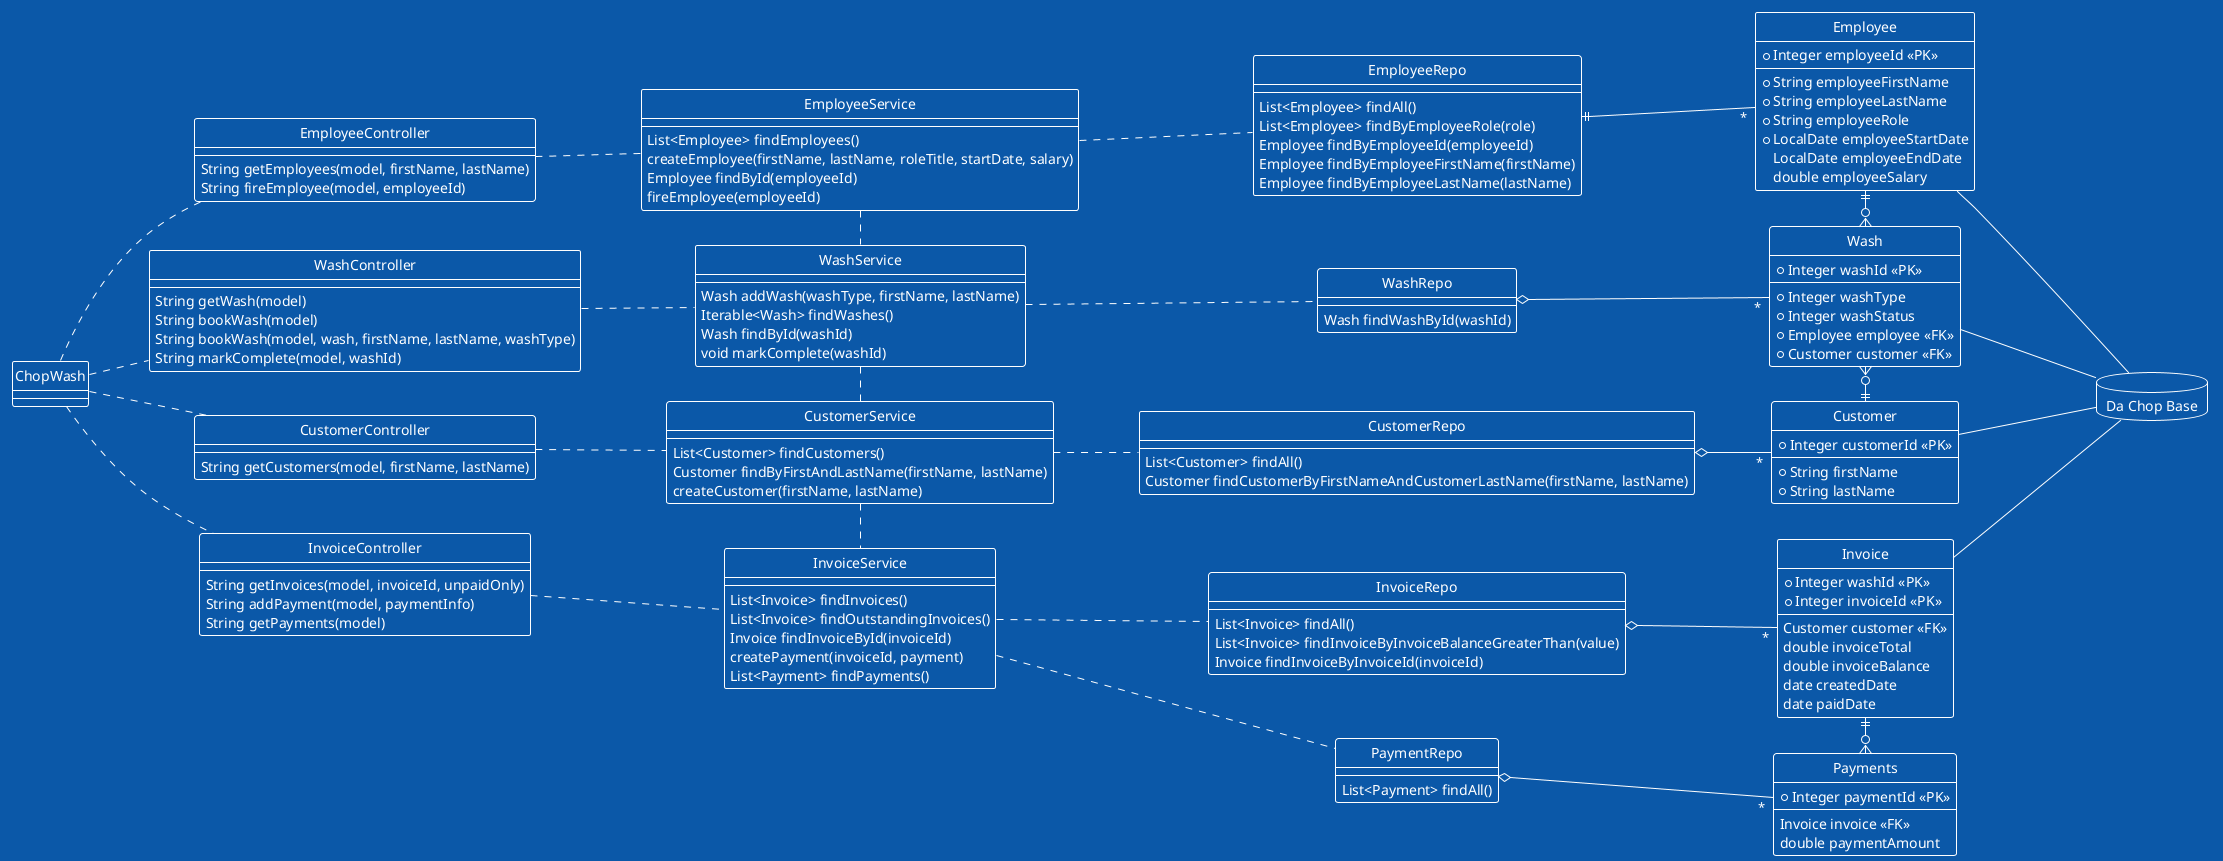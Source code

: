 @startuml ChopWash-System-Class-Diagram

left to right direction
skinparam Style strictuml
!theme amiga

class ChopWash{}
database "Da Chop Base"{
}

' Controllers
class EmployeeController{
    String getEmployees(model, firstName, lastName)
    String fireEmployee(model, employeeId)
}
class WashController{
    String getWash(model)
    String bookWash(model)
    String bookWash(model, wash, firstName, lastName, washType)   
    String markComplete(model, washId)
}
class CustomerController{
    String getCustomers(model, firstName, lastName)
}
class InvoiceController{
    String getInvoices(model, invoiceId, unpaidOnly)
    String addPayment(model, paymentInfo)
    String getPayments(model)
}

' Services
class EmployeeService{
    List<Employee> findEmployees()
    createEmployee(firstName, lastName, roleTitle, startDate, salary)
    Employee findById(employeeId)
    fireEmployee(employeeId)
}
class CustomerService{
    List<Customer> findCustomers()
    Customer findByFirstAndLastName(firstName, lastName)
    createCustomer(firstName, lastName)
}
class WashService{
    Wash addWash(washType, firstName, lastName)
    Iterable<Wash> findWashes()
    Wash findById(washId)
    void markComplete(washId)
}
class InvoiceService{
    List<Invoice> findInvoices()
    List<Invoice> findOutstandingInvoices()
    Invoice findInvoiceById(invoiceId)
    createPayment(invoiceId, payment)
    List<Payment> findPayments()
}

'Repos
class EmployeeRepo{
    List<Employee> findAll()
    List<Employee> findByEmployeeRole(role)
    Employee findByEmployeeId(employeeId)
    Employee findByEmployeeFirstName(firstName)
    Employee findByEmployeeLastName(lastName)
}
class CustomerRepo{
    List<Customer> findAll()
    Customer findCustomerByFirstNameAndCustomerLastName(firstName, lastName)
}
class WashRepo{
    Wash findWashById(washId)
}
class InvoiceRepo{
    List<Invoice> findAll()
    List<Invoice> findInvoiceByInvoiceBalanceGreaterThan(value)
    Invoice findInvoiceByInvoiceId(invoiceId)
}
class PaymentRepo{
    List<Payment> findAll()
}

'Entities
entity Customer{
    *Integer customerId <<PK>>
    --
    *String firstName
    *String lastName
}
entity Employee{
   *Integer employeeId <<PK>>
   --
    *String employeeFirstName
    *String employeeLastName 
    *String employeeRole
    *LocalDate employeeStartDate
    LocalDate employeeEndDate
    double employeeSalary
}
entity Invoice {
    *Integer washId <<PK>>
    *Integer invoiceId <<PK>>
    --
    Customer customer <<FK>>
    double invoiceTotal
    double invoiceBalance
    date createdDate
    date paidDate
}
entity Wash{
    *Integer washId <<PK>>
    --
    *Integer washType
    *Integer washStatus 
    *Employee employee <<FK>>
    *Customer customer <<FK>>
}

entity Payments{
    *Integer paymentId <<PK>>
    --
    Invoice invoice <<FK>>
    double paymentAmount
}

' Relationships
ChopWash .. EmployeeController
ChopWash .. CustomerController
ChopWash .. WashController
ChopWash .. InvoiceController

EmployeeController .. EmployeeService
CustomerController .. CustomerService
WashController .. WashService
InvoiceController .. InvoiceService

EmployeeService .. EmployeeRepo
CustomerService .. CustomerRepo
WashService .. WashRepo
InvoiceService .. InvoiceRepo
InvoiceService .. PaymentRepo

EmployeeRepo ||--"*" Employee
CustomerRepo o--"*" Customer
InvoiceRepo o--"*" Invoice
PaymentRepo o--"*" Payments
WashRepo o--"*" Wash

Invoice ||-o{ Payments

Employee ||-o{ Wash
Wash }o-|| Customer

EmployeeService . WashService
WashService . CustomerService
CustomerService . InvoiceService

Employee --- "Da Chop Base"
Customer --- "Da Chop Base"
Wash --- "Da Chop Base"
Invoice --- "Da Chop Base"

@enduml